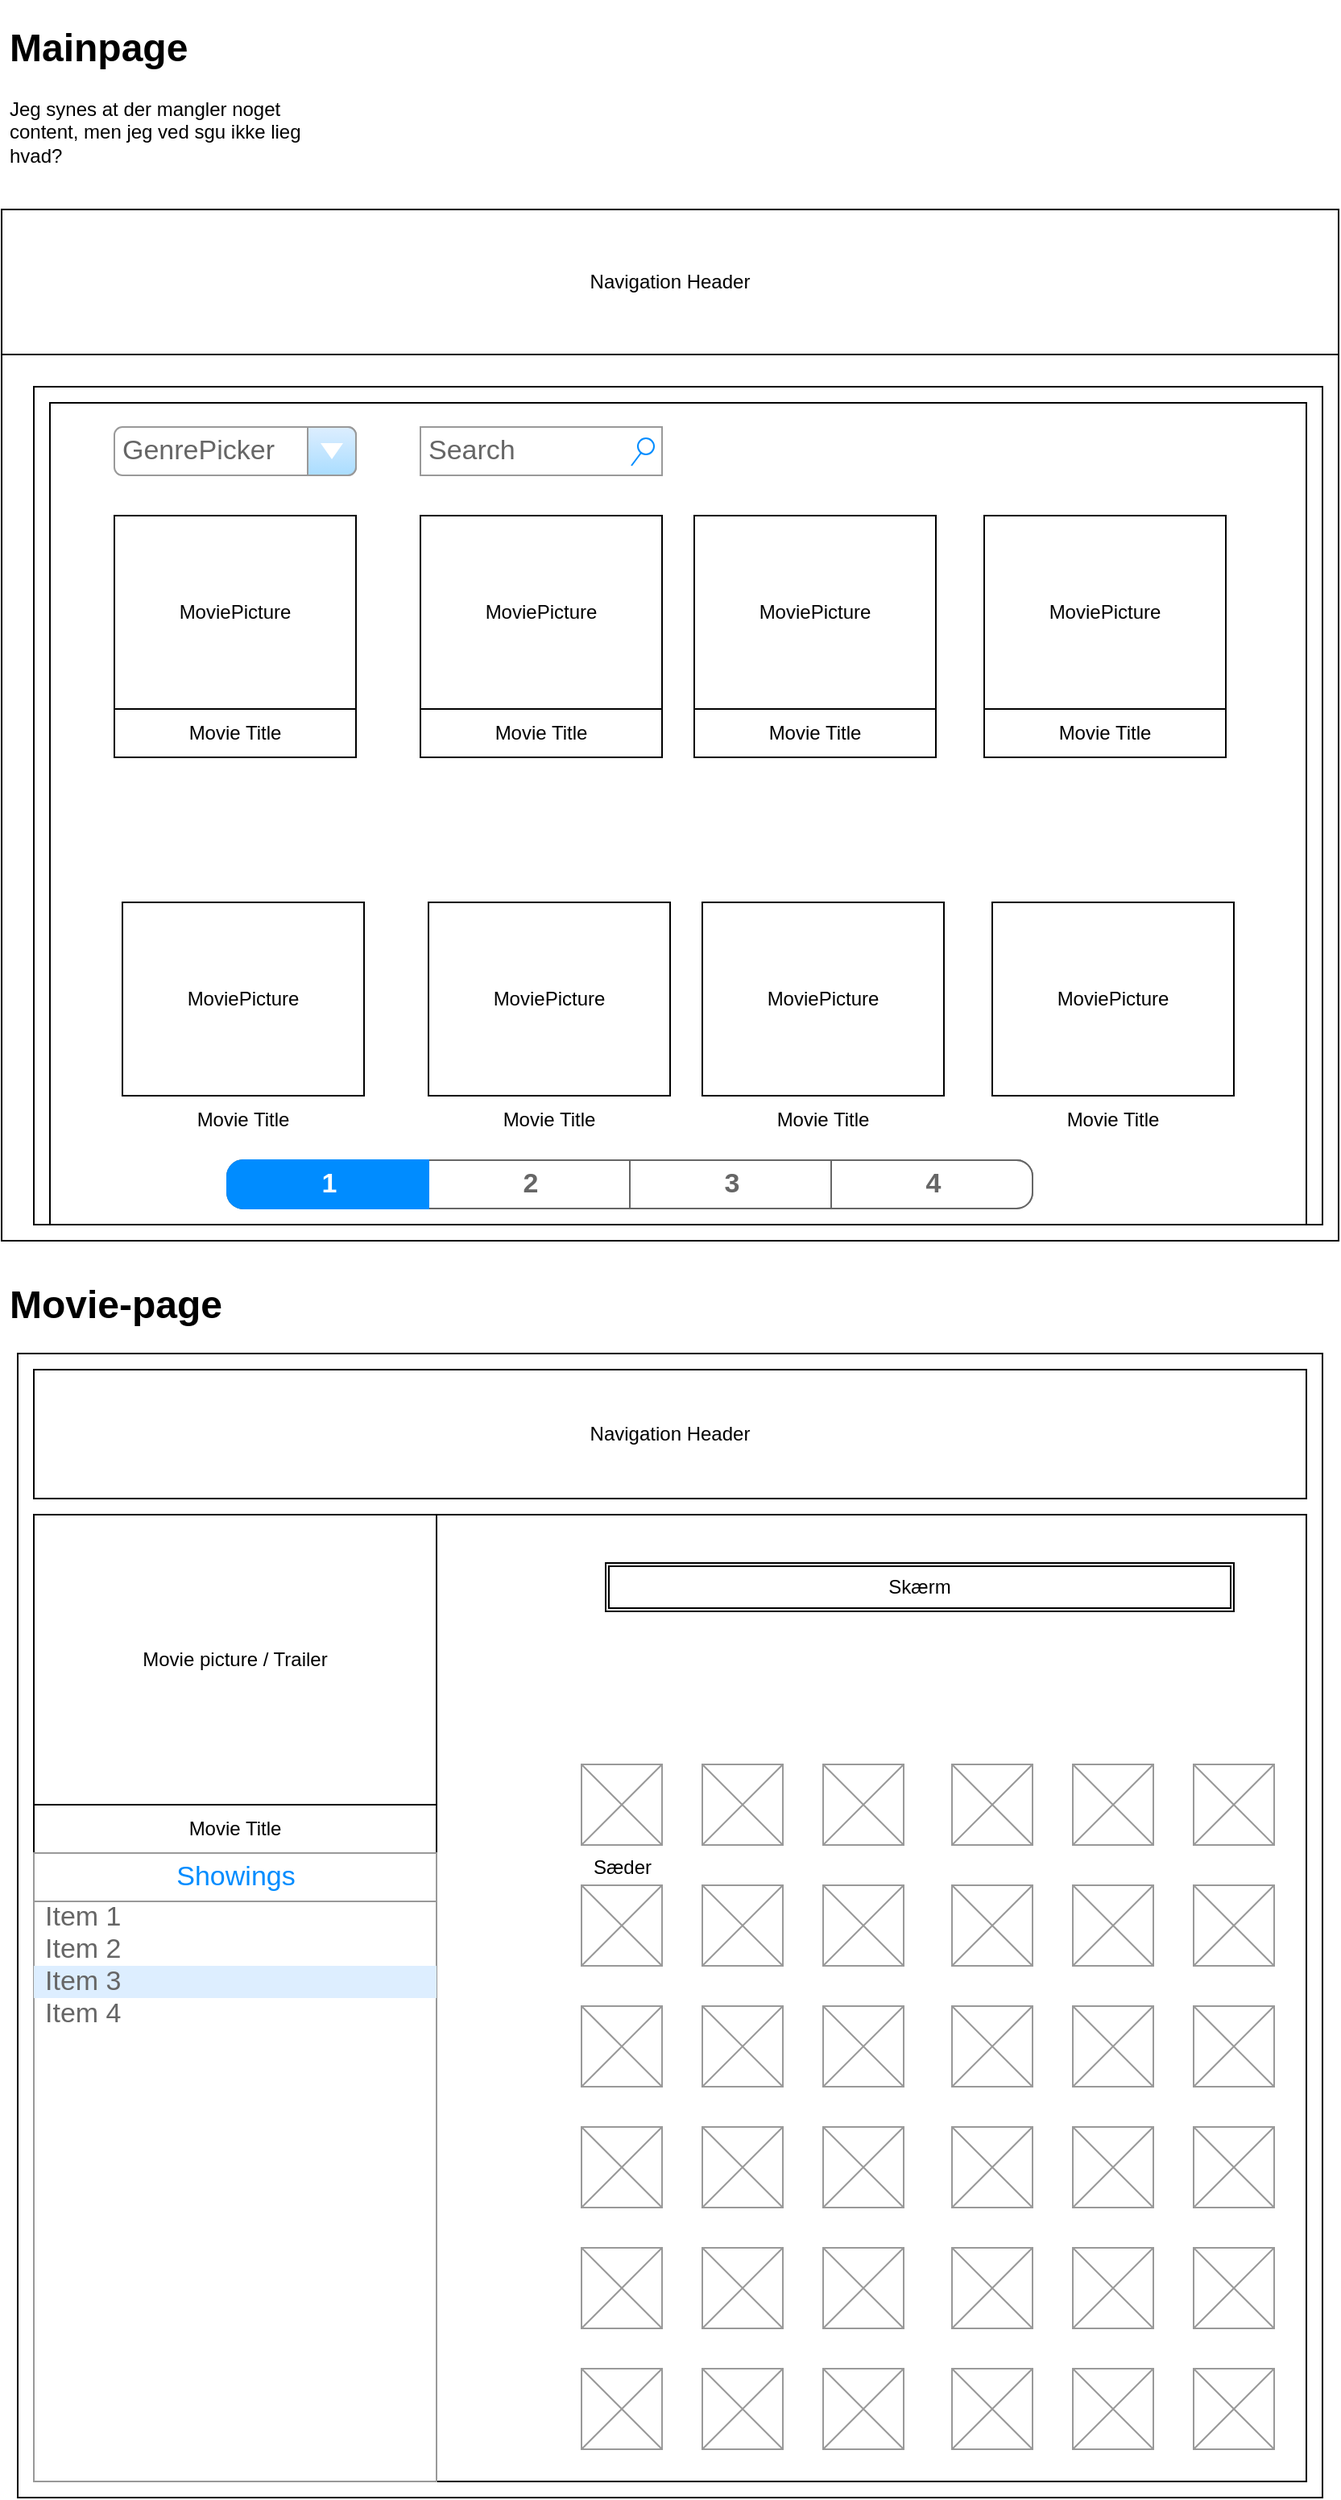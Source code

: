 <mxfile version="13.10.2" type="device"><diagram id="xNIbaesI-B98IGMzzPQr" name="Page-1"><mxGraphModel dx="1221" dy="1858" grid="1" gridSize="10" guides="1" tooltips="1" connect="1" arrows="1" fold="1" page="1" pageScale="1" pageWidth="850" pageHeight="1100" math="0" shadow="0"><root><mxCell id="0"/><mxCell id="1" parent="0"/><mxCell id="1Bx4PX1FmFaNToADFq-c-4" value="" style="rounded=0;whiteSpace=wrap;html=1;" vertex="1" parent="1"><mxGeometry x="10" y="20" width="830" height="610" as="geometry"/></mxCell><mxCell id="1Bx4PX1FmFaNToADFq-c-5" value="" style="rounded=0;whiteSpace=wrap;html=1;" vertex="1" parent="1"><mxGeometry x="30" y="100" width="800" height="520" as="geometry"/></mxCell><mxCell id="1Bx4PX1FmFaNToADFq-c-48" value="" style="whiteSpace=wrap;html=1;aspect=fixed;" vertex="1" parent="1"><mxGeometry x="275" y="420" width="150" height="150" as="geometry"/></mxCell><mxCell id="1Bx4PX1FmFaNToADFq-c-49" value="" style="whiteSpace=wrap;html=1;aspect=fixed;" vertex="1" parent="1"><mxGeometry x="625" y="420" width="150" height="150" as="geometry"/></mxCell><mxCell id="1Bx4PX1FmFaNToADFq-c-50" value="" style="whiteSpace=wrap;html=1;aspect=fixed;" vertex="1" parent="1"><mxGeometry x="445" y="420" width="150" height="150" as="geometry"/></mxCell><mxCell id="1Bx4PX1FmFaNToADFq-c-47" value="" style="whiteSpace=wrap;html=1;aspect=fixed;" vertex="1" parent="1"><mxGeometry x="85" y="420" width="150" height="150" as="geometry"/></mxCell><mxCell id="1Bx4PX1FmFaNToADFq-c-6" value="" style="rounded=0;whiteSpace=wrap;html=1;" vertex="1" parent="1"><mxGeometry x="40" y="110" width="780" height="510" as="geometry"/></mxCell><mxCell id="1Bx4PX1FmFaNToADFq-c-25" value="" style="whiteSpace=wrap;html=1;aspect=fixed;" vertex="1" parent="1"><mxGeometry x="620" y="180" width="150" height="150" as="geometry"/></mxCell><mxCell id="1Bx4PX1FmFaNToADFq-c-24" value="" style="whiteSpace=wrap;html=1;aspect=fixed;" vertex="1" parent="1"><mxGeometry x="440" y="180" width="150" height="150" as="geometry"/></mxCell><mxCell id="1Bx4PX1FmFaNToADFq-c-23" value="" style="whiteSpace=wrap;html=1;aspect=fixed;" vertex="1" parent="1"><mxGeometry x="270" y="180" width="150" height="150" as="geometry"/></mxCell><mxCell id="1Bx4PX1FmFaNToADFq-c-1" value="Navigation Header" style="rounded=0;whiteSpace=wrap;html=1;" vertex="1" parent="1"><mxGeometry x="10" y="-10" width="830" height="90" as="geometry"/></mxCell><mxCell id="1Bx4PX1FmFaNToADFq-c-10" value="GenrePicker" style="strokeWidth=1;shadow=0;dashed=0;align=center;html=1;shape=mxgraph.mockup.forms.comboBox;strokeColor=#999999;fillColor=#ddeeff;align=left;fillColor2=#aaddff;mainText=;fontColor=#666666;fontSize=17;spacingLeft=3;" vertex="1" parent="1"><mxGeometry x="80" y="125" width="150" height="30" as="geometry"/></mxCell><mxCell id="1Bx4PX1FmFaNToADFq-c-11" value="Search" style="strokeWidth=1;shadow=0;dashed=0;align=center;html=1;shape=mxgraph.mockup.forms.searchBox;strokeColor=#999999;mainText=;strokeColor2=#008cff;fontColor=#666666;fontSize=17;align=left;spacingLeft=3;" vertex="1" parent="1"><mxGeometry x="270" y="125" width="150" height="30" as="geometry"/></mxCell><mxCell id="1Bx4PX1FmFaNToADFq-c-12" value="" style="whiteSpace=wrap;html=1;aspect=fixed;" vertex="1" parent="1"><mxGeometry x="80" y="180" width="150" height="150" as="geometry"/></mxCell><mxCell id="1Bx4PX1FmFaNToADFq-c-14" value="Movie Title" style="text;html=1;strokeColor=none;fillColor=none;align=center;verticalAlign=middle;whiteSpace=wrap;rounded=0;" vertex="1" parent="1"><mxGeometry x="80" y="300" width="150" height="30" as="geometry"/></mxCell><mxCell id="1Bx4PX1FmFaNToADFq-c-16" value="MoviePicture" style="rounded=0;whiteSpace=wrap;html=1;" vertex="1" parent="1"><mxGeometry x="80" y="180" width="150" height="120" as="geometry"/></mxCell><mxCell id="1Bx4PX1FmFaNToADFq-c-17" value="Movie Title" style="text;html=1;strokeColor=none;fillColor=none;align=center;verticalAlign=middle;whiteSpace=wrap;rounded=0;" vertex="1" parent="1"><mxGeometry x="270" y="300" width="150" height="30" as="geometry"/></mxCell><mxCell id="1Bx4PX1FmFaNToADFq-c-18" value="MoviePicture" style="rounded=0;whiteSpace=wrap;html=1;" vertex="1" parent="1"><mxGeometry x="270" y="180" width="150" height="120" as="geometry"/></mxCell><mxCell id="1Bx4PX1FmFaNToADFq-c-19" value="Movie Title" style="text;html=1;strokeColor=none;fillColor=none;align=center;verticalAlign=middle;whiteSpace=wrap;rounded=0;" vertex="1" parent="1"><mxGeometry x="440" y="300" width="150" height="30" as="geometry"/></mxCell><mxCell id="1Bx4PX1FmFaNToADFq-c-20" value="MoviePicture" style="rounded=0;whiteSpace=wrap;html=1;" vertex="1" parent="1"><mxGeometry x="440" y="180" width="150" height="120" as="geometry"/></mxCell><mxCell id="1Bx4PX1FmFaNToADFq-c-21" value="Movie Title" style="text;html=1;strokeColor=none;fillColor=none;align=center;verticalAlign=middle;whiteSpace=wrap;rounded=0;" vertex="1" parent="1"><mxGeometry x="620" y="300" width="150" height="30" as="geometry"/></mxCell><mxCell id="1Bx4PX1FmFaNToADFq-c-22" value="MoviePicture" style="rounded=0;whiteSpace=wrap;html=1;" vertex="1" parent="1"><mxGeometry x="620" y="180" width="150" height="120" as="geometry"/></mxCell><mxCell id="1Bx4PX1FmFaNToADFq-c-28" value="Movie Title" style="text;html=1;strokeColor=none;fillColor=none;align=center;verticalAlign=middle;whiteSpace=wrap;rounded=0;" vertex="1" parent="1"><mxGeometry x="85" y="540" width="150" height="30" as="geometry"/></mxCell><mxCell id="1Bx4PX1FmFaNToADFq-c-29" value="MoviePicture" style="rounded=0;whiteSpace=wrap;html=1;" vertex="1" parent="1"><mxGeometry x="85" y="420" width="150" height="120" as="geometry"/></mxCell><mxCell id="1Bx4PX1FmFaNToADFq-c-30" value="Movie Title" style="text;html=1;strokeColor=none;fillColor=none;align=center;verticalAlign=middle;whiteSpace=wrap;rounded=0;" vertex="1" parent="1"><mxGeometry x="275" y="540" width="150" height="30" as="geometry"/></mxCell><mxCell id="1Bx4PX1FmFaNToADFq-c-31" value="MoviePicture" style="rounded=0;whiteSpace=wrap;html=1;" vertex="1" parent="1"><mxGeometry x="275" y="420" width="150" height="120" as="geometry"/></mxCell><mxCell id="1Bx4PX1FmFaNToADFq-c-32" value="Movie Title" style="text;html=1;strokeColor=none;fillColor=none;align=center;verticalAlign=middle;whiteSpace=wrap;rounded=0;" vertex="1" parent="1"><mxGeometry x="445" y="540" width="150" height="30" as="geometry"/></mxCell><mxCell id="1Bx4PX1FmFaNToADFq-c-33" value="MoviePicture" style="rounded=0;whiteSpace=wrap;html=1;" vertex="1" parent="1"><mxGeometry x="445" y="420" width="150" height="120" as="geometry"/></mxCell><mxCell id="1Bx4PX1FmFaNToADFq-c-34" value="Movie Title" style="text;html=1;strokeColor=none;fillColor=none;align=center;verticalAlign=middle;whiteSpace=wrap;rounded=0;" vertex="1" parent="1"><mxGeometry x="625" y="540" width="150" height="30" as="geometry"/></mxCell><mxCell id="1Bx4PX1FmFaNToADFq-c-35" value="MoviePicture" style="rounded=0;whiteSpace=wrap;html=1;" vertex="1" parent="1"><mxGeometry x="625" y="420" width="150" height="120" as="geometry"/></mxCell><mxCell id="1Bx4PX1FmFaNToADFq-c-56" value="&lt;h1&gt;Mainpage&lt;/h1&gt;&lt;p&gt;Jeg synes at der mangler noget content, men jeg ved sgu ikke lieg hvad?&lt;/p&gt;" style="text;html=1;strokeColor=none;fillColor=none;spacing=5;spacingTop=-20;whiteSpace=wrap;overflow=hidden;rounded=0;" vertex="1" parent="1"><mxGeometry x="10" y="-130" width="190" height="120" as="geometry"/></mxCell><mxCell id="1Bx4PX1FmFaNToADFq-c-57" value="&lt;h1&gt;Movie-page&lt;/h1&gt;&lt;p&gt;&lt;br&gt;&lt;/p&gt;" style="text;html=1;strokeColor=none;fillColor=none;spacing=5;spacingTop=-20;whiteSpace=wrap;overflow=hidden;rounded=0;" vertex="1" parent="1"><mxGeometry x="10" y="650" width="190" height="80" as="geometry"/></mxCell><mxCell id="1Bx4PX1FmFaNToADFq-c-58" value="" style="rounded=0;whiteSpace=wrap;html=1;" vertex="1" parent="1"><mxGeometry x="20" y="700" width="810" height="710" as="geometry"/></mxCell><mxCell id="1Bx4PX1FmFaNToADFq-c-60" value="Navigation Header" style="rounded=0;whiteSpace=wrap;html=1;" vertex="1" parent="1"><mxGeometry x="30" y="710" width="790" height="80" as="geometry"/></mxCell><mxCell id="1Bx4PX1FmFaNToADFq-c-61" value="" style="rounded=0;whiteSpace=wrap;html=1;" vertex="1" parent="1"><mxGeometry x="30" y="800" width="790" height="600" as="geometry"/></mxCell><mxCell id="1Bx4PX1FmFaNToADFq-c-62" value="" style="rounded=0;whiteSpace=wrap;html=1;" vertex="1" parent="1"><mxGeometry x="30" y="800" width="250" height="600" as="geometry"/></mxCell><mxCell id="1Bx4PX1FmFaNToADFq-c-64" value="Movie picture / Trailer" style="rounded=0;whiteSpace=wrap;html=1;" vertex="1" parent="1"><mxGeometry x="30" y="800" width="250" height="180" as="geometry"/></mxCell><mxCell id="1Bx4PX1FmFaNToADFq-c-65" value="Movie Title" style="text;html=1;strokeColor=none;fillColor=none;align=center;verticalAlign=middle;whiteSpace=wrap;rounded=0;" vertex="1" parent="1"><mxGeometry x="30" y="980" width="250" height="30" as="geometry"/></mxCell><mxCell id="1Bx4PX1FmFaNToADFq-c-67" value="" style="strokeWidth=1;shadow=0;dashed=0;align=center;html=1;shape=mxgraph.mockup.forms.rrect;rSize=0;strokeColor=#999999;fillColor=#ffffff;" vertex="1" parent="1"><mxGeometry x="30" y="1010" width="250" height="390" as="geometry"/></mxCell><mxCell id="1Bx4PX1FmFaNToADFq-c-68" value="Showings" style="strokeWidth=1;shadow=0;dashed=0;align=center;html=1;shape=mxgraph.mockup.forms.rrect;rSize=0;strokeColor=#999999;fontColor=#008cff;fontSize=17;fillColor=#ffffff;resizeWidth=1;" vertex="1" parent="1Bx4PX1FmFaNToADFq-c-67"><mxGeometry width="250.0" height="30" relative="1" as="geometry"/></mxCell><mxCell id="1Bx4PX1FmFaNToADFq-c-69" value="Item 1" style="strokeWidth=1;shadow=0;dashed=0;align=center;html=1;shape=mxgraph.mockup.forms.anchor;fontSize=17;fontColor=#666666;align=left;spacingLeft=5;resizeWidth=1;" vertex="1" parent="1Bx4PX1FmFaNToADFq-c-67"><mxGeometry width="250.0" height="20" relative="1" as="geometry"><mxPoint y="30" as="offset"/></mxGeometry></mxCell><mxCell id="1Bx4PX1FmFaNToADFq-c-70" value="Item 2" style="strokeWidth=1;shadow=0;dashed=0;align=center;html=1;shape=mxgraph.mockup.forms.anchor;fontSize=17;fontColor=#666666;align=left;spacingLeft=5;resizeWidth=1;" vertex="1" parent="1Bx4PX1FmFaNToADFq-c-67"><mxGeometry width="250.0" height="20" relative="1" as="geometry"><mxPoint y="50" as="offset"/></mxGeometry></mxCell><mxCell id="1Bx4PX1FmFaNToADFq-c-71" value="Item 3" style="strokeWidth=1;shadow=0;dashed=0;align=center;html=1;shape=mxgraph.mockup.forms.rrect;rSize=0;fontSize=17;fontColor=#666666;align=left;spacingLeft=5;fillColor=#ddeeff;strokeColor=none;resizeWidth=1;" vertex="1" parent="1Bx4PX1FmFaNToADFq-c-67"><mxGeometry width="250.0" height="20" relative="1" as="geometry"><mxPoint y="70" as="offset"/></mxGeometry></mxCell><mxCell id="1Bx4PX1FmFaNToADFq-c-72" value="Item 4" style="strokeWidth=1;shadow=0;dashed=0;align=center;html=1;shape=mxgraph.mockup.forms.anchor;fontSize=17;fontColor=#666666;align=left;spacingLeft=5;resizeWidth=1;" vertex="1" parent="1Bx4PX1FmFaNToADFq-c-67"><mxGeometry width="250.0" height="20" relative="1" as="geometry"><mxPoint y="90" as="offset"/></mxGeometry></mxCell><mxCell id="1Bx4PX1FmFaNToADFq-c-82" value="" style="verticalLabelPosition=bottom;shadow=0;dashed=0;align=center;html=1;verticalAlign=top;strokeWidth=1;shape=mxgraph.mockup.graphics.simpleIcon;strokeColor=#999999;fillColor=#ffffff;" vertex="1" parent="1"><mxGeometry x="600" y="1180" width="50" height="50" as="geometry"/></mxCell><mxCell id="1Bx4PX1FmFaNToADFq-c-83" value="" style="verticalLabelPosition=bottom;shadow=0;dashed=0;align=center;html=1;verticalAlign=top;strokeWidth=1;shape=mxgraph.mockup.graphics.simpleIcon;strokeColor=#999999;fillColor=#ffffff;" vertex="1" parent="1"><mxGeometry x="675" y="1180" width="50" height="50" as="geometry"/></mxCell><mxCell id="1Bx4PX1FmFaNToADFq-c-84" value="" style="verticalLabelPosition=bottom;shadow=0;dashed=0;align=center;html=1;verticalAlign=top;strokeWidth=1;shape=mxgraph.mockup.graphics.simpleIcon;strokeColor=#999999;fillColor=#ffffff;" vertex="1" parent="1"><mxGeometry x="750" y="1180" width="50" height="50" as="geometry"/></mxCell><mxCell id="1Bx4PX1FmFaNToADFq-c-85" value="" style="verticalLabelPosition=bottom;shadow=0;dashed=0;align=center;html=1;verticalAlign=top;strokeWidth=1;shape=mxgraph.mockup.graphics.simpleIcon;strokeColor=#999999;fillColor=#ffffff;" vertex="1" parent="1"><mxGeometry x="600" y="1255" width="50" height="50" as="geometry"/></mxCell><mxCell id="1Bx4PX1FmFaNToADFq-c-86" value="" style="verticalLabelPosition=bottom;shadow=0;dashed=0;align=center;html=1;verticalAlign=top;strokeWidth=1;shape=mxgraph.mockup.graphics.simpleIcon;strokeColor=#999999;fillColor=#ffffff;" vertex="1" parent="1"><mxGeometry x="675" y="1255" width="50" height="50" as="geometry"/></mxCell><mxCell id="1Bx4PX1FmFaNToADFq-c-87" value="" style="verticalLabelPosition=bottom;shadow=0;dashed=0;align=center;html=1;verticalAlign=top;strokeWidth=1;shape=mxgraph.mockup.graphics.simpleIcon;strokeColor=#999999;fillColor=#ffffff;" vertex="1" parent="1"><mxGeometry x="750" y="1255" width="50" height="50" as="geometry"/></mxCell><mxCell id="1Bx4PX1FmFaNToADFq-c-88" value="" style="verticalLabelPosition=bottom;shadow=0;dashed=0;align=center;html=1;verticalAlign=top;strokeWidth=1;shape=mxgraph.mockup.graphics.simpleIcon;strokeColor=#999999;fillColor=#ffffff;" vertex="1" parent="1"><mxGeometry x="600" y="1330" width="50" height="50" as="geometry"/></mxCell><mxCell id="1Bx4PX1FmFaNToADFq-c-89" value="" style="verticalLabelPosition=bottom;shadow=0;dashed=0;align=center;html=1;verticalAlign=top;strokeWidth=1;shape=mxgraph.mockup.graphics.simpleIcon;strokeColor=#999999;fillColor=#ffffff;" vertex="1" parent="1"><mxGeometry x="675" y="1330" width="50" height="50" as="geometry"/></mxCell><mxCell id="1Bx4PX1FmFaNToADFq-c-90" value="" style="verticalLabelPosition=bottom;shadow=0;dashed=0;align=center;html=1;verticalAlign=top;strokeWidth=1;shape=mxgraph.mockup.graphics.simpleIcon;strokeColor=#999999;fillColor=#ffffff;" vertex="1" parent="1"><mxGeometry x="750" y="1330" width="50" height="50" as="geometry"/></mxCell><mxCell id="1Bx4PX1FmFaNToADFq-c-91" value="" style="verticalLabelPosition=bottom;shadow=0;dashed=0;align=center;html=1;verticalAlign=top;strokeWidth=1;shape=mxgraph.mockup.graphics.simpleIcon;strokeColor=#999999;fillColor=#ffffff;" vertex="1" parent="1"><mxGeometry x="370" y="1180" width="50" height="50" as="geometry"/></mxCell><mxCell id="1Bx4PX1FmFaNToADFq-c-92" value="" style="verticalLabelPosition=bottom;shadow=0;dashed=0;align=center;html=1;verticalAlign=top;strokeWidth=1;shape=mxgraph.mockup.graphics.simpleIcon;strokeColor=#999999;fillColor=#ffffff;" vertex="1" parent="1"><mxGeometry x="445" y="1180" width="50" height="50" as="geometry"/></mxCell><mxCell id="1Bx4PX1FmFaNToADFq-c-93" value="" style="verticalLabelPosition=bottom;shadow=0;dashed=0;align=center;html=1;verticalAlign=top;strokeWidth=1;shape=mxgraph.mockup.graphics.simpleIcon;strokeColor=#999999;fillColor=#ffffff;" vertex="1" parent="1"><mxGeometry x="520" y="1180" width="50" height="50" as="geometry"/></mxCell><mxCell id="1Bx4PX1FmFaNToADFq-c-94" value="" style="verticalLabelPosition=bottom;shadow=0;dashed=0;align=center;html=1;verticalAlign=top;strokeWidth=1;shape=mxgraph.mockup.graphics.simpleIcon;strokeColor=#999999;fillColor=#ffffff;" vertex="1" parent="1"><mxGeometry x="370" y="1255" width="50" height="50" as="geometry"/></mxCell><mxCell id="1Bx4PX1FmFaNToADFq-c-95" value="" style="verticalLabelPosition=bottom;shadow=0;dashed=0;align=center;html=1;verticalAlign=top;strokeWidth=1;shape=mxgraph.mockup.graphics.simpleIcon;strokeColor=#999999;fillColor=#ffffff;" vertex="1" parent="1"><mxGeometry x="445" y="1255" width="50" height="50" as="geometry"/></mxCell><mxCell id="1Bx4PX1FmFaNToADFq-c-96" value="" style="verticalLabelPosition=bottom;shadow=0;dashed=0;align=center;html=1;verticalAlign=top;strokeWidth=1;shape=mxgraph.mockup.graphics.simpleIcon;strokeColor=#999999;fillColor=#ffffff;" vertex="1" parent="1"><mxGeometry x="520" y="1255" width="50" height="50" as="geometry"/></mxCell><mxCell id="1Bx4PX1FmFaNToADFq-c-97" value="" style="verticalLabelPosition=bottom;shadow=0;dashed=0;align=center;html=1;verticalAlign=top;strokeWidth=1;shape=mxgraph.mockup.graphics.simpleIcon;strokeColor=#999999;fillColor=#ffffff;" vertex="1" parent="1"><mxGeometry x="370" y="1330" width="50" height="50" as="geometry"/></mxCell><mxCell id="1Bx4PX1FmFaNToADFq-c-98" value="" style="verticalLabelPosition=bottom;shadow=0;dashed=0;align=center;html=1;verticalAlign=top;strokeWidth=1;shape=mxgraph.mockup.graphics.simpleIcon;strokeColor=#999999;fillColor=#ffffff;" vertex="1" parent="1"><mxGeometry x="445" y="1330" width="50" height="50" as="geometry"/></mxCell><mxCell id="1Bx4PX1FmFaNToADFq-c-99" value="" style="verticalLabelPosition=bottom;shadow=0;dashed=0;align=center;html=1;verticalAlign=top;strokeWidth=1;shape=mxgraph.mockup.graphics.simpleIcon;strokeColor=#999999;fillColor=#ffffff;" vertex="1" parent="1"><mxGeometry x="520" y="1330" width="50" height="50" as="geometry"/></mxCell><mxCell id="1Bx4PX1FmFaNToADFq-c-100" value="" style="verticalLabelPosition=bottom;shadow=0;dashed=0;align=center;html=1;verticalAlign=top;strokeWidth=1;shape=mxgraph.mockup.graphics.simpleIcon;strokeColor=#999999;fillColor=#ffffff;" vertex="1" parent="1"><mxGeometry x="600" y="955" width="50" height="50" as="geometry"/></mxCell><mxCell id="1Bx4PX1FmFaNToADFq-c-101" value="" style="verticalLabelPosition=bottom;shadow=0;dashed=0;align=center;html=1;verticalAlign=top;strokeWidth=1;shape=mxgraph.mockup.graphics.simpleIcon;strokeColor=#999999;fillColor=#ffffff;" vertex="1" parent="1"><mxGeometry x="675" y="955" width="50" height="50" as="geometry"/></mxCell><mxCell id="1Bx4PX1FmFaNToADFq-c-102" value="" style="verticalLabelPosition=bottom;shadow=0;dashed=0;align=center;html=1;verticalAlign=top;strokeWidth=1;shape=mxgraph.mockup.graphics.simpleIcon;strokeColor=#999999;fillColor=#ffffff;" vertex="1" parent="1"><mxGeometry x="750" y="955" width="50" height="50" as="geometry"/></mxCell><mxCell id="1Bx4PX1FmFaNToADFq-c-103" value="" style="verticalLabelPosition=bottom;shadow=0;dashed=0;align=center;html=1;verticalAlign=top;strokeWidth=1;shape=mxgraph.mockup.graphics.simpleIcon;strokeColor=#999999;fillColor=#ffffff;" vertex="1" parent="1"><mxGeometry x="600" y="1030" width="50" height="50" as="geometry"/></mxCell><mxCell id="1Bx4PX1FmFaNToADFq-c-104" value="" style="verticalLabelPosition=bottom;shadow=0;dashed=0;align=center;html=1;verticalAlign=top;strokeWidth=1;shape=mxgraph.mockup.graphics.simpleIcon;strokeColor=#999999;fillColor=#ffffff;" vertex="1" parent="1"><mxGeometry x="675" y="1030" width="50" height="50" as="geometry"/></mxCell><mxCell id="1Bx4PX1FmFaNToADFq-c-105" value="" style="verticalLabelPosition=bottom;shadow=0;dashed=0;align=center;html=1;verticalAlign=top;strokeWidth=1;shape=mxgraph.mockup.graphics.simpleIcon;strokeColor=#999999;fillColor=#ffffff;" vertex="1" parent="1"><mxGeometry x="750" y="1030" width="50" height="50" as="geometry"/></mxCell><mxCell id="1Bx4PX1FmFaNToADFq-c-106" value="" style="verticalLabelPosition=bottom;shadow=0;dashed=0;align=center;html=1;verticalAlign=top;strokeWidth=1;shape=mxgraph.mockup.graphics.simpleIcon;strokeColor=#999999;fillColor=#ffffff;" vertex="1" parent="1"><mxGeometry x="600" y="1105" width="50" height="50" as="geometry"/></mxCell><mxCell id="1Bx4PX1FmFaNToADFq-c-107" value="" style="verticalLabelPosition=bottom;shadow=0;dashed=0;align=center;html=1;verticalAlign=top;strokeWidth=1;shape=mxgraph.mockup.graphics.simpleIcon;strokeColor=#999999;fillColor=#ffffff;" vertex="1" parent="1"><mxGeometry x="675" y="1105" width="50" height="50" as="geometry"/></mxCell><mxCell id="1Bx4PX1FmFaNToADFq-c-108" value="" style="verticalLabelPosition=bottom;shadow=0;dashed=0;align=center;html=1;verticalAlign=top;strokeWidth=1;shape=mxgraph.mockup.graphics.simpleIcon;strokeColor=#999999;fillColor=#ffffff;" vertex="1" parent="1"><mxGeometry x="750" y="1105" width="50" height="50" as="geometry"/></mxCell><mxCell id="1Bx4PX1FmFaNToADFq-c-109" value="" style="verticalLabelPosition=bottom;shadow=0;dashed=0;align=center;html=1;verticalAlign=top;strokeWidth=1;shape=mxgraph.mockup.graphics.simpleIcon;strokeColor=#999999;fillColor=#ffffff;" vertex="1" parent="1"><mxGeometry x="370" y="955" width="50" height="50" as="geometry"/></mxCell><mxCell id="1Bx4PX1FmFaNToADFq-c-110" value="" style="verticalLabelPosition=bottom;shadow=0;dashed=0;align=center;html=1;verticalAlign=top;strokeWidth=1;shape=mxgraph.mockup.graphics.simpleIcon;strokeColor=#999999;fillColor=#ffffff;" vertex="1" parent="1"><mxGeometry x="445" y="955" width="50" height="50" as="geometry"/></mxCell><mxCell id="1Bx4PX1FmFaNToADFq-c-111" value="" style="verticalLabelPosition=bottom;shadow=0;dashed=0;align=center;html=1;verticalAlign=top;strokeWidth=1;shape=mxgraph.mockup.graphics.simpleIcon;strokeColor=#999999;fillColor=#ffffff;" vertex="1" parent="1"><mxGeometry x="520" y="955" width="50" height="50" as="geometry"/></mxCell><mxCell id="1Bx4PX1FmFaNToADFq-c-112" value="" style="verticalLabelPosition=bottom;shadow=0;dashed=0;align=center;html=1;verticalAlign=top;strokeWidth=1;shape=mxgraph.mockup.graphics.simpleIcon;strokeColor=#999999;fillColor=#ffffff;" vertex="1" parent="1"><mxGeometry x="370" y="1030" width="50" height="50" as="geometry"/></mxCell><mxCell id="1Bx4PX1FmFaNToADFq-c-113" value="" style="verticalLabelPosition=bottom;shadow=0;dashed=0;align=center;html=1;verticalAlign=top;strokeWidth=1;shape=mxgraph.mockup.graphics.simpleIcon;strokeColor=#999999;fillColor=#ffffff;" vertex="1" parent="1"><mxGeometry x="445" y="1030" width="50" height="50" as="geometry"/></mxCell><mxCell id="1Bx4PX1FmFaNToADFq-c-114" value="" style="verticalLabelPosition=bottom;shadow=0;dashed=0;align=center;html=1;verticalAlign=top;strokeWidth=1;shape=mxgraph.mockup.graphics.simpleIcon;strokeColor=#999999;fillColor=#ffffff;" vertex="1" parent="1"><mxGeometry x="520" y="1030" width="50" height="50" as="geometry"/></mxCell><mxCell id="1Bx4PX1FmFaNToADFq-c-115" value="" style="verticalLabelPosition=bottom;shadow=0;dashed=0;align=center;html=1;verticalAlign=top;strokeWidth=1;shape=mxgraph.mockup.graphics.simpleIcon;strokeColor=#999999;fillColor=#ffffff;" vertex="1" parent="1"><mxGeometry x="370" y="1105" width="50" height="50" as="geometry"/></mxCell><mxCell id="1Bx4PX1FmFaNToADFq-c-116" value="" style="verticalLabelPosition=bottom;shadow=0;dashed=0;align=center;html=1;verticalAlign=top;strokeWidth=1;shape=mxgraph.mockup.graphics.simpleIcon;strokeColor=#999999;fillColor=#ffffff;" vertex="1" parent="1"><mxGeometry x="445" y="1105" width="50" height="50" as="geometry"/></mxCell><mxCell id="1Bx4PX1FmFaNToADFq-c-117" value="" style="verticalLabelPosition=bottom;shadow=0;dashed=0;align=center;html=1;verticalAlign=top;strokeWidth=1;shape=mxgraph.mockup.graphics.simpleIcon;strokeColor=#999999;fillColor=#ffffff;" vertex="1" parent="1"><mxGeometry x="520" y="1105" width="50" height="50" as="geometry"/></mxCell><mxCell id="1Bx4PX1FmFaNToADFq-c-120" value="Skærm" style="shape=ext;double=1;rounded=0;whiteSpace=wrap;html=1;" vertex="1" parent="1"><mxGeometry x="385" y="830" width="390" height="30" as="geometry"/></mxCell><mxCell id="1Bx4PX1FmFaNToADFq-c-123" value="Sæder" style="verticalLabelPosition=bottom;shadow=0;dashed=0;align=center;html=1;verticalAlign=top;strokeWidth=1;shape=mxgraph.mockup.graphics.simpleIcon;strokeColor=#999999;fillColor=#ffffff;" vertex="1" parent="1"><mxGeometry x="370" y="955" width="50" height="50" as="geometry"/></mxCell><mxCell id="1Bx4PX1FmFaNToADFq-c-124" value="" style="verticalLabelPosition=bottom;shadow=0;dashed=0;align=center;html=1;verticalAlign=top;strokeWidth=1;shape=mxgraph.mockup.graphics.simpleIcon;strokeColor=#999999;fillColor=#ffffff;" vertex="1" parent="1"><mxGeometry x="750" y="1330" width="50" height="50" as="geometry"/></mxCell><mxCell id="1Bx4PX1FmFaNToADFq-c-125" value="" style="verticalLabelPosition=bottom;shadow=0;dashed=0;align=center;html=1;verticalAlign=top;strokeWidth=1;shape=mxgraph.mockup.graphics.simpleIcon;strokeColor=#999999;fillColor=#ffffff;" vertex="1" parent="1"><mxGeometry x="675" y="1330" width="50" height="50" as="geometry"/></mxCell><mxCell id="1Bx4PX1FmFaNToADFq-c-126" value="" style="verticalLabelPosition=bottom;shadow=0;dashed=0;align=center;html=1;verticalAlign=top;strokeWidth=1;shape=mxgraph.mockup.graphics.simpleIcon;strokeColor=#999999;fillColor=#ffffff;" vertex="1" parent="1"><mxGeometry x="600" y="1330" width="50" height="50" as="geometry"/></mxCell><mxCell id="1Bx4PX1FmFaNToADFq-c-129" value="" style="strokeWidth=1;shadow=0;dashed=0;align=center;html=1;shape=mxgraph.mockup.rrect;rSize=10;fillColor=#ffffff;strokeColor=#666666;" vertex="1" parent="1"><mxGeometry x="150" y="580" width="500" height="30" as="geometry"/></mxCell><mxCell id="1Bx4PX1FmFaNToADFq-c-130" value="2" style="strokeColor=inherit;fillColor=inherit;gradientColor=inherit;strokeWidth=1;shadow=0;dashed=0;align=center;html=1;shape=mxgraph.mockup.rrect;rSize=0;fontSize=17;fontColor=#666666;fontStyle=1;resizeHeight=1;" vertex="1" parent="1Bx4PX1FmFaNToADFq-c-129"><mxGeometry width="125" height="30" relative="1" as="geometry"><mxPoint x="125" as="offset"/></mxGeometry></mxCell><mxCell id="1Bx4PX1FmFaNToADFq-c-131" value="3" style="strokeColor=inherit;fillColor=inherit;gradientColor=inherit;strokeWidth=1;shadow=0;dashed=0;align=center;html=1;shape=mxgraph.mockup.rrect;rSize=0;fontSize=17;fontColor=#666666;fontStyle=1;resizeHeight=1;" vertex="1" parent="1Bx4PX1FmFaNToADFq-c-129"><mxGeometry width="125" height="30" relative="1" as="geometry"><mxPoint x="250" as="offset"/></mxGeometry></mxCell><mxCell id="1Bx4PX1FmFaNToADFq-c-132" value="4" style="strokeColor=inherit;fillColor=inherit;gradientColor=inherit;strokeWidth=1;shadow=0;dashed=0;align=center;html=1;shape=mxgraph.mockup.rightButton;rSize=10;fontSize=17;fontColor=#666666;fontStyle=1;resizeHeight=1;" vertex="1" parent="1Bx4PX1FmFaNToADFq-c-129"><mxGeometry x="1" width="125" height="30" relative="1" as="geometry"><mxPoint x="-125" as="offset"/></mxGeometry></mxCell><mxCell id="1Bx4PX1FmFaNToADFq-c-133" value="1" style="strokeWidth=1;shadow=0;dashed=0;align=center;html=1;shape=mxgraph.mockup.leftButton;rSize=10;fontSize=17;fontColor=#ffffff;fontStyle=1;fillColor=#008cff;strokeColor=#008cff;resizeHeight=1;" vertex="1" parent="1Bx4PX1FmFaNToADFq-c-129"><mxGeometry width="125" height="30" relative="1" as="geometry"/></mxCell></root></mxGraphModel></diagram></mxfile>